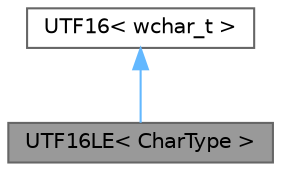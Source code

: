 digraph "UTF16LE&lt; CharType &gt;"
{
 // LATEX_PDF_SIZE
  bgcolor="transparent";
  edge [fontname=Helvetica,fontsize=10,labelfontname=Helvetica,labelfontsize=10];
  node [fontname=Helvetica,fontsize=10,shape=box,height=0.2,width=0.4];
  Node1 [id="Node000001",label="UTF16LE\< CharType \>",height=0.2,width=0.4,color="gray40", fillcolor="grey60", style="filled", fontcolor="black",tooltip="UTF-16 little endian encoding."];
  Node2 -> Node1 [id="edge1_Node000001_Node000002",dir="back",color="steelblue1",style="solid",tooltip=" "];
  Node2 [id="Node000002",label="UTF16\< wchar_t \>",height=0.2,width=0.4,color="gray40", fillcolor="white", style="filled",URL="$struct_u_t_f16.html",tooltip=" "];
}
